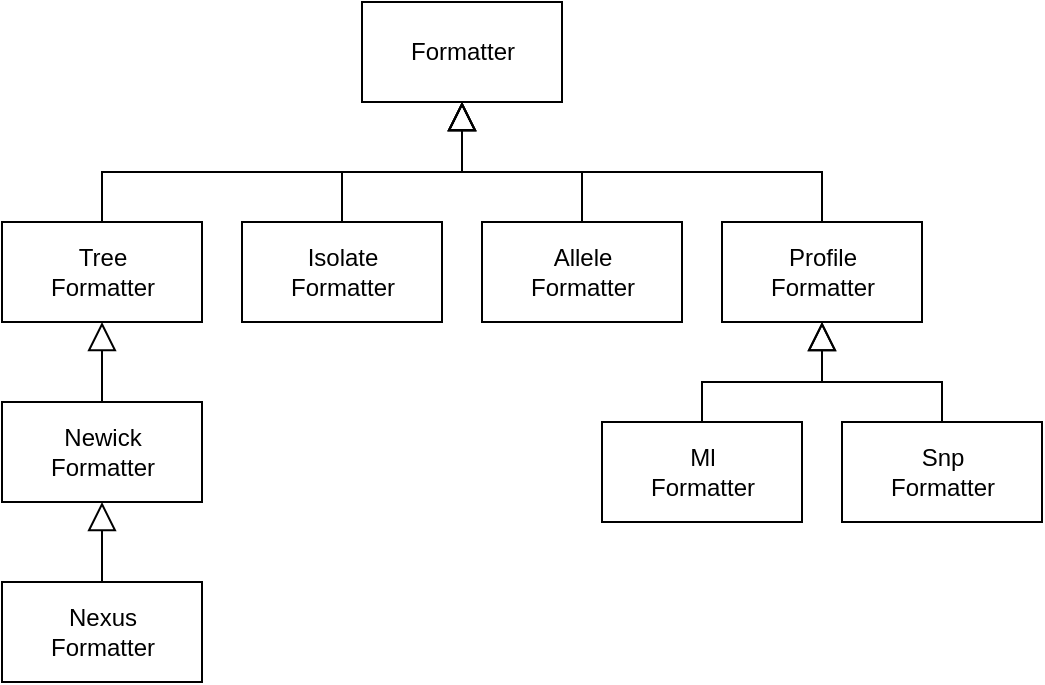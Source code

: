 <mxfile version="13.6.9" type="device"><diagram id="PBxXlzy1kGyaMRA1rb6f" name="Page-1"><mxGraphModel dx="1038" dy="631" grid="1" gridSize="10" guides="1" tooltips="1" connect="1" arrows="1" fold="1" page="1" pageScale="1" pageWidth="850" pageHeight="1100" math="0" shadow="0"><root><mxCell id="0"/><mxCell id="1" parent="0"/><mxCell id="Oq_0_ZCm7J7whtB4AOgY-1" value="Formatter" style="html=1;" parent="1" vertex="1"><mxGeometry x="345" y="310" width="100" height="50" as="geometry"/></mxCell><mxCell id="Oq_0_ZCm7J7whtB4AOgY-2" style="edgeStyle=orthogonalEdgeStyle;rounded=0;orthogonalLoop=1;jettySize=auto;html=1;exitX=0.5;exitY=0;exitDx=0;exitDy=0;entryX=0.5;entryY=1;entryDx=0;entryDy=0;endArrow=block;endFill=0;endSize=12;" parent="1" source="Oq_0_ZCm7J7whtB4AOgY-3" target="Oq_0_ZCm7J7whtB4AOgY-1" edge="1"><mxGeometry relative="1" as="geometry"/></mxCell><mxCell id="Oq_0_ZCm7J7whtB4AOgY-3" value="Tree&lt;br&gt;Formatter" style="html=1;" parent="1" vertex="1"><mxGeometry x="165" y="420" width="100" height="50" as="geometry"/></mxCell><mxCell id="Oq_0_ZCm7J7whtB4AOgY-8" style="edgeStyle=orthogonalEdgeStyle;rounded=0;orthogonalLoop=1;jettySize=auto;html=1;exitX=0.5;exitY=0;exitDx=0;exitDy=0;entryX=0.5;entryY=1;entryDx=0;entryDy=0;endArrow=block;endFill=0;endSize=12;" parent="1" source="Oq_0_ZCm7J7whtB4AOgY-9" target="Oq_0_ZCm7J7whtB4AOgY-1" edge="1"><mxGeometry relative="1" as="geometry"/></mxCell><mxCell id="Oq_0_ZCm7J7whtB4AOgY-9" value="Profile&lt;br&gt;Formatter" style="html=1;" parent="1" vertex="1"><mxGeometry x="525" y="420" width="100" height="50" as="geometry"/></mxCell><mxCell id="Oq_0_ZCm7J7whtB4AOgY-34" style="edgeStyle=orthogonalEdgeStyle;rounded=0;orthogonalLoop=1;jettySize=auto;html=1;exitX=0.5;exitY=0;exitDx=0;exitDy=0;entryX=0.5;entryY=1;entryDx=0;entryDy=0;endArrow=block;endFill=0;endSize=12;" parent="1" source="Oq_0_ZCm7J7whtB4AOgY-32" target="Oq_0_ZCm7J7whtB4AOgY-1" edge="1"><mxGeometry relative="1" as="geometry"/></mxCell><mxCell id="Oq_0_ZCm7J7whtB4AOgY-32" value="Isolate&lt;br&gt;Formatter" style="html=1;" parent="1" vertex="1"><mxGeometry x="285" y="420" width="100" height="50" as="geometry"/></mxCell><mxCell id="Oq_0_ZCm7J7whtB4AOgY-35" style="edgeStyle=orthogonalEdgeStyle;rounded=0;orthogonalLoop=1;jettySize=auto;html=1;exitX=0.5;exitY=0;exitDx=0;exitDy=0;entryX=0.5;entryY=1;entryDx=0;entryDy=0;endArrow=block;endFill=0;endSize=12;" parent="1" source="Oq_0_ZCm7J7whtB4AOgY-33" target="Oq_0_ZCm7J7whtB4AOgY-1" edge="1"><mxGeometry relative="1" as="geometry"/></mxCell><mxCell id="Oq_0_ZCm7J7whtB4AOgY-33" value="Allele&lt;br&gt;Formatter" style="html=1;" parent="1" vertex="1"><mxGeometry x="405" y="420" width="100" height="50" as="geometry"/></mxCell><mxCell id="Oq_0_ZCm7J7whtB4AOgY-39" style="edgeStyle=orthogonalEdgeStyle;rounded=0;orthogonalLoop=1;jettySize=auto;html=1;exitX=0.5;exitY=0;exitDx=0;exitDy=0;entryX=0.5;entryY=1;entryDx=0;entryDy=0;endArrow=block;endFill=0;endSize=12;" parent="1" source="Oq_0_ZCm7J7whtB4AOgY-36" target="Oq_0_ZCm7J7whtB4AOgY-3" edge="1"><mxGeometry relative="1" as="geometry"/></mxCell><mxCell id="Oq_0_ZCm7J7whtB4AOgY-36" value="Newick&lt;br&gt;Formatter" style="html=1;" parent="1" vertex="1"><mxGeometry x="165" y="510" width="100" height="50" as="geometry"/></mxCell><mxCell id="Oq_0_ZCm7J7whtB4AOgY-40" style="edgeStyle=orthogonalEdgeStyle;rounded=0;orthogonalLoop=1;jettySize=auto;html=1;exitX=0.5;exitY=0;exitDx=0;exitDy=0;entryX=0.5;entryY=1;entryDx=0;entryDy=0;endArrow=block;endFill=0;endSize=12;" parent="1" source="Oq_0_ZCm7J7whtB4AOgY-37" target="Oq_0_ZCm7J7whtB4AOgY-36" edge="1"><mxGeometry relative="1" as="geometry"/></mxCell><mxCell id="Oq_0_ZCm7J7whtB4AOgY-37" value="Nexus&lt;br&gt;Formatter" style="html=1;" parent="1" vertex="1"><mxGeometry x="165" y="600" width="100" height="50" as="geometry"/></mxCell><mxCell id="Oq_0_ZCm7J7whtB4AOgY-43" style="edgeStyle=orthogonalEdgeStyle;rounded=0;orthogonalLoop=1;jettySize=auto;html=1;exitX=0.5;exitY=0;exitDx=0;exitDy=0;entryX=0.5;entryY=1;entryDx=0;entryDy=0;endArrow=block;endFill=0;endSize=12;" parent="1" source="Oq_0_ZCm7J7whtB4AOgY-41" target="Oq_0_ZCm7J7whtB4AOgY-9" edge="1"><mxGeometry relative="1" as="geometry"/></mxCell><mxCell id="Oq_0_ZCm7J7whtB4AOgY-41" value="Ml&lt;br&gt;Formatter" style="html=1;" parent="1" vertex="1"><mxGeometry x="465" y="520" width="100" height="50" as="geometry"/></mxCell><mxCell id="Oq_0_ZCm7J7whtB4AOgY-44" style="edgeStyle=orthogonalEdgeStyle;rounded=0;orthogonalLoop=1;jettySize=auto;html=1;exitX=0.5;exitY=0;exitDx=0;exitDy=0;entryX=0.5;entryY=1;entryDx=0;entryDy=0;endArrow=block;endFill=0;endSize=12;" parent="1" source="Oq_0_ZCm7J7whtB4AOgY-42" target="Oq_0_ZCm7J7whtB4AOgY-9" edge="1"><mxGeometry relative="1" as="geometry"/></mxCell><mxCell id="Oq_0_ZCm7J7whtB4AOgY-42" value="Snp&lt;br&gt;Formatter" style="html=1;" parent="1" vertex="1"><mxGeometry x="585" y="520" width="100" height="50" as="geometry"/></mxCell></root></mxGraphModel></diagram></mxfile>
